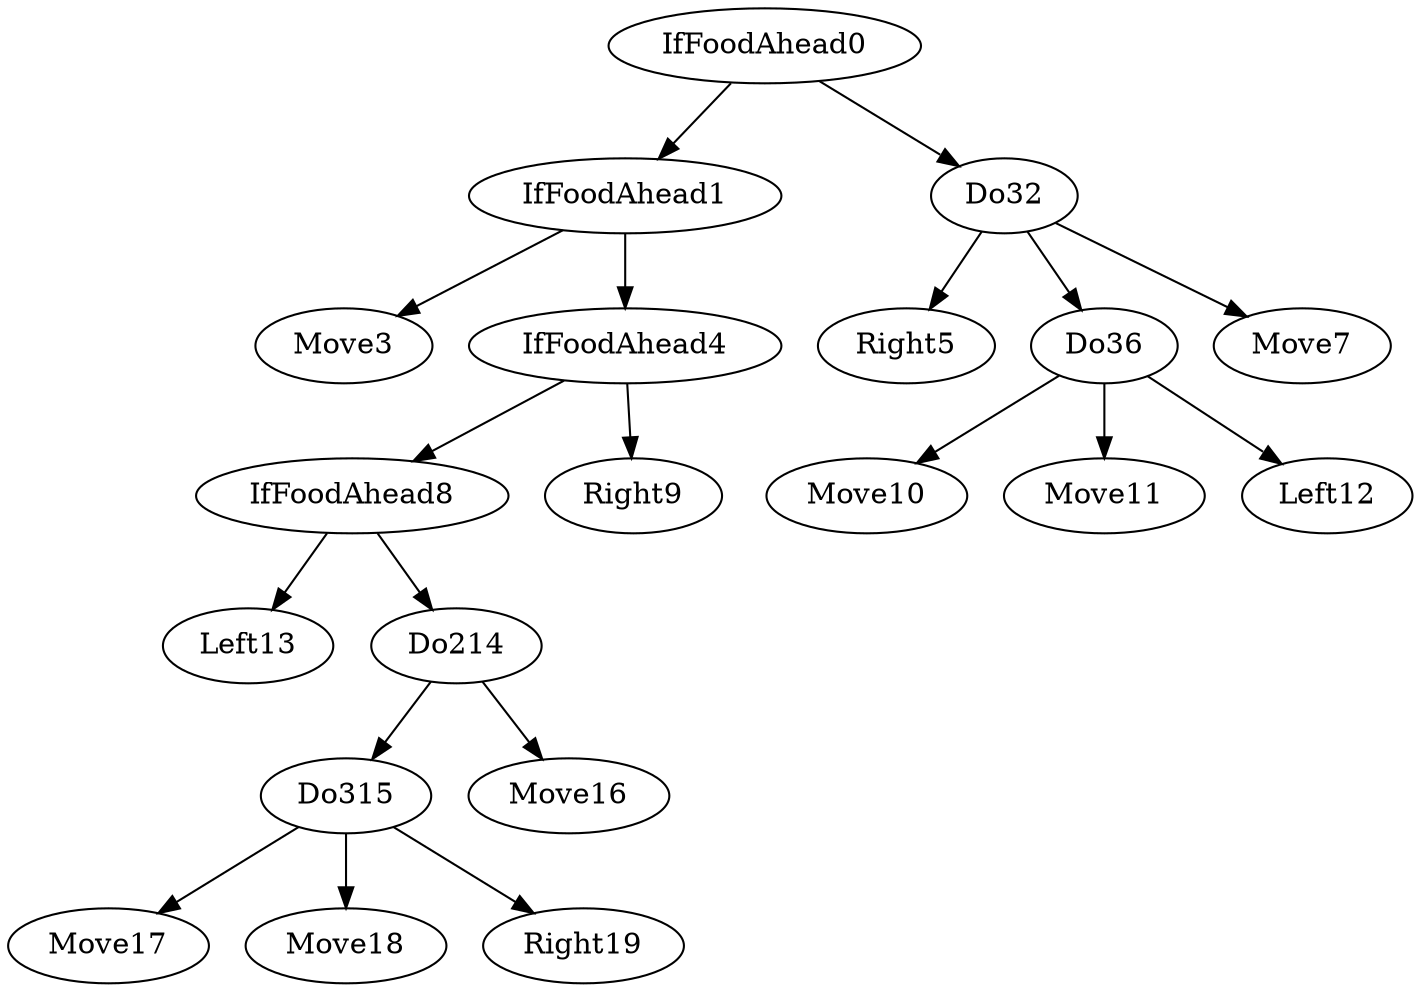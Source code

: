 digraph T {
	IfFoodAhead0 -> IfFoodAhead1;
	IfFoodAhead0 -> Do32;
	IfFoodAhead1 -> Move3;
	IfFoodAhead1 -> IfFoodAhead4;
	Do32 -> Right5;
	Do32 -> Do36;
	Do32 -> Move7;
	IfFoodAhead4 -> IfFoodAhead8;
	IfFoodAhead4 -> Right9;
	Do36 -> Move10;
	Do36 -> Move11;
	Do36 -> Left12;
	IfFoodAhead8 -> Left13;
	IfFoodAhead8 -> Do214;
	Do214 -> Do315;
	Do214 -> Move16;
	Do315 -> Move17;
	Do315 -> Move18;
	Do315 -> Right19;
}

